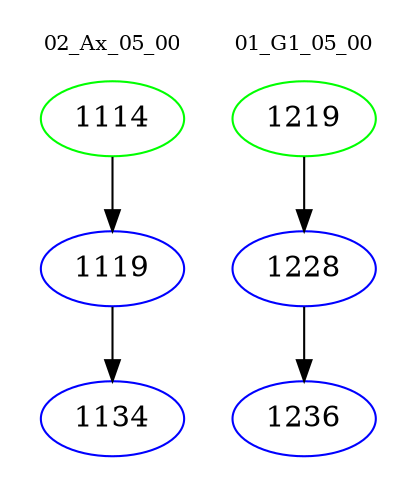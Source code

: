 digraph{
subgraph cluster_0 {
color = white
label = "02_Ax_05_00";
fontsize=10;
T0_1114 [label="1114", color="green"]
T0_1114 -> T0_1119 [color="black"]
T0_1119 [label="1119", color="blue"]
T0_1119 -> T0_1134 [color="black"]
T0_1134 [label="1134", color="blue"]
}
subgraph cluster_1 {
color = white
label = "01_G1_05_00";
fontsize=10;
T1_1219 [label="1219", color="green"]
T1_1219 -> T1_1228 [color="black"]
T1_1228 [label="1228", color="blue"]
T1_1228 -> T1_1236 [color="black"]
T1_1236 [label="1236", color="blue"]
}
}
